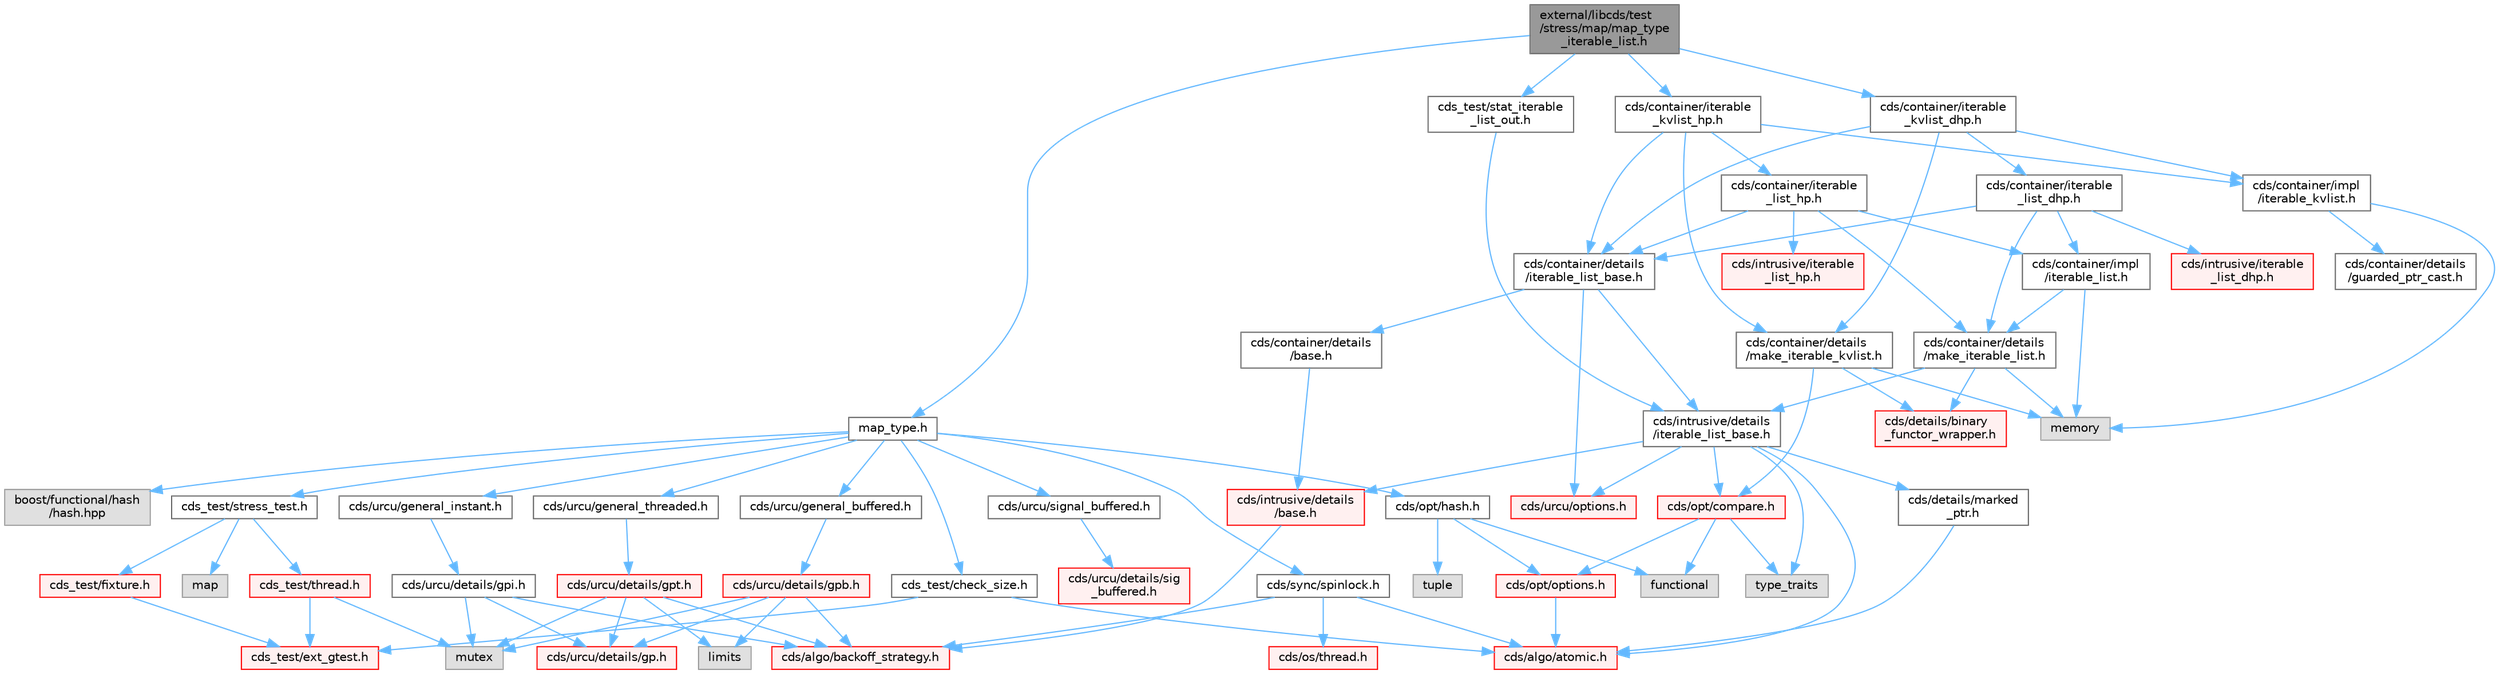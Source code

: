 digraph "external/libcds/test/stress/map/map_type_iterable_list.h"
{
 // LATEX_PDF_SIZE
  bgcolor="transparent";
  edge [fontname=Helvetica,fontsize=10,labelfontname=Helvetica,labelfontsize=10];
  node [fontname=Helvetica,fontsize=10,shape=box,height=0.2,width=0.4];
  Node1 [id="Node000001",label="external/libcds/test\l/stress/map/map_type\l_iterable_list.h",height=0.2,width=0.4,color="gray40", fillcolor="grey60", style="filled", fontcolor="black",tooltip=" "];
  Node1 -> Node2 [id="edge1_Node000001_Node000002",color="steelblue1",style="solid",tooltip=" "];
  Node2 [id="Node000002",label="map_type.h",height=0.2,width=0.4,color="grey40", fillcolor="white", style="filled",URL="$map__type_8h.html",tooltip=" "];
  Node2 -> Node3 [id="edge2_Node000002_Node000003",color="steelblue1",style="solid",tooltip=" "];
  Node3 [id="Node000003",label="cds/urcu/general_instant.h",height=0.2,width=0.4,color="grey40", fillcolor="white", style="filled",URL="$general__instant_8h.html",tooltip=" "];
  Node3 -> Node4 [id="edge3_Node000003_Node000004",color="steelblue1",style="solid",tooltip=" "];
  Node4 [id="Node000004",label="cds/urcu/details/gpi.h",height=0.2,width=0.4,color="grey40", fillcolor="white", style="filled",URL="$gpi_8h.html",tooltip=" "];
  Node4 -> Node5 [id="edge4_Node000004_Node000005",color="steelblue1",style="solid",tooltip=" "];
  Node5 [id="Node000005",label="mutex",height=0.2,width=0.4,color="grey60", fillcolor="#E0E0E0", style="filled",tooltip=" "];
  Node4 -> Node6 [id="edge5_Node000004_Node000006",color="steelblue1",style="solid",tooltip=" "];
  Node6 [id="Node000006",label="cds/urcu/details/gp.h",height=0.2,width=0.4,color="red", fillcolor="#FFF0F0", style="filled",URL="$gp_8h.html",tooltip=" "];
  Node4 -> Node54 [id="edge6_Node000004_Node000054",color="steelblue1",style="solid",tooltip=" "];
  Node54 [id="Node000054",label="cds/algo/backoff_strategy.h",height=0.2,width=0.4,color="red", fillcolor="#FFF0F0", style="filled",URL="$backoff__strategy_8h.html",tooltip=" "];
  Node2 -> Node58 [id="edge7_Node000002_Node000058",color="steelblue1",style="solid",tooltip=" "];
  Node58 [id="Node000058",label="cds/urcu/general_buffered.h",height=0.2,width=0.4,color="grey40", fillcolor="white", style="filled",URL="$general__buffered_8h.html",tooltip=" "];
  Node58 -> Node59 [id="edge8_Node000058_Node000059",color="steelblue1",style="solid",tooltip=" "];
  Node59 [id="Node000059",label="cds/urcu/details/gpb.h",height=0.2,width=0.4,color="red", fillcolor="#FFF0F0", style="filled",URL="$gpb_8h.html",tooltip=" "];
  Node59 -> Node5 [id="edge9_Node000059_Node000005",color="steelblue1",style="solid",tooltip=" "];
  Node59 -> Node60 [id="edge10_Node000059_Node000060",color="steelblue1",style="solid",tooltip=" "];
  Node60 [id="Node000060",label="limits",height=0.2,width=0.4,color="grey60", fillcolor="#E0E0E0", style="filled",tooltip=" "];
  Node59 -> Node6 [id="edge11_Node000059_Node000006",color="steelblue1",style="solid",tooltip=" "];
  Node59 -> Node54 [id="edge12_Node000059_Node000054",color="steelblue1",style="solid",tooltip=" "];
  Node2 -> Node72 [id="edge13_Node000002_Node000072",color="steelblue1",style="solid",tooltip=" "];
  Node72 [id="Node000072",label="cds/urcu/general_threaded.h",height=0.2,width=0.4,color="grey40", fillcolor="white", style="filled",URL="$general__threaded_8h.html",tooltip=" "];
  Node72 -> Node73 [id="edge14_Node000072_Node000073",color="steelblue1",style="solid",tooltip=" "];
  Node73 [id="Node000073",label="cds/urcu/details/gpt.h",height=0.2,width=0.4,color="red", fillcolor="#FFF0F0", style="filled",URL="$gpt_8h.html",tooltip=" "];
  Node73 -> Node5 [id="edge15_Node000073_Node000005",color="steelblue1",style="solid",tooltip=" "];
  Node73 -> Node60 [id="edge16_Node000073_Node000060",color="steelblue1",style="solid",tooltip=" "];
  Node73 -> Node6 [id="edge17_Node000073_Node000006",color="steelblue1",style="solid",tooltip=" "];
  Node73 -> Node54 [id="edge18_Node000073_Node000054",color="steelblue1",style="solid",tooltip=" "];
  Node2 -> Node76 [id="edge19_Node000002_Node000076",color="steelblue1",style="solid",tooltip=" "];
  Node76 [id="Node000076",label="cds/urcu/signal_buffered.h",height=0.2,width=0.4,color="grey40", fillcolor="white", style="filled",URL="$signal__buffered_8h.html",tooltip=" "];
  Node76 -> Node77 [id="edge20_Node000076_Node000077",color="steelblue1",style="solid",tooltip=" "];
  Node77 [id="Node000077",label="cds/urcu/details/sig\l_buffered.h",height=0.2,width=0.4,color="red", fillcolor="#FFF0F0", style="filled",URL="$sig__buffered_8h.html",tooltip=" "];
  Node2 -> Node79 [id="edge21_Node000002_Node000079",color="steelblue1",style="solid",tooltip=" "];
  Node79 [id="Node000079",label="cds/sync/spinlock.h",height=0.2,width=0.4,color="grey40", fillcolor="white", style="filled",URL="$sync_2spinlock_8h.html",tooltip=" "];
  Node79 -> Node9 [id="edge22_Node000079_Node000009",color="steelblue1",style="solid",tooltip=" "];
  Node9 [id="Node000009",label="cds/algo/atomic.h",height=0.2,width=0.4,color="red", fillcolor="#FFF0F0", style="filled",URL="$external_2libcds_2cds_2algo_2atomic_8h.html",tooltip=" "];
  Node79 -> Node43 [id="edge23_Node000079_Node000043",color="steelblue1",style="solid",tooltip=" "];
  Node43 [id="Node000043",label="cds/os/thread.h",height=0.2,width=0.4,color="red", fillcolor="#FFF0F0", style="filled",URL="$cds_2os_2thread_8h.html",tooltip=" "];
  Node79 -> Node54 [id="edge24_Node000079_Node000054",color="steelblue1",style="solid",tooltip=" "];
  Node2 -> Node80 [id="edge25_Node000002_Node000080",color="steelblue1",style="solid",tooltip=" "];
  Node80 [id="Node000080",label="cds/opt/hash.h",height=0.2,width=0.4,color="grey40", fillcolor="white", style="filled",URL="$external_2libcds_2cds_2opt_2hash_8h.html",tooltip=" "];
  Node80 -> Node81 [id="edge26_Node000080_Node000081",color="steelblue1",style="solid",tooltip=" "];
  Node81 [id="Node000081",label="tuple",height=0.2,width=0.4,color="grey60", fillcolor="#E0E0E0", style="filled",tooltip=" "];
  Node80 -> Node82 [id="edge27_Node000080_Node000082",color="steelblue1",style="solid",tooltip=" "];
  Node82 [id="Node000082",label="functional",height=0.2,width=0.4,color="grey60", fillcolor="#E0E0E0", style="filled",tooltip=" "];
  Node80 -> Node66 [id="edge28_Node000080_Node000066",color="steelblue1",style="solid",tooltip=" "];
  Node66 [id="Node000066",label="cds/opt/options.h",height=0.2,width=0.4,color="red", fillcolor="#FFF0F0", style="filled",URL="$opt_2options_8h.html",tooltip=" "];
  Node66 -> Node9 [id="edge29_Node000066_Node000009",color="steelblue1",style="solid",tooltip=" "];
  Node2 -> Node83 [id="edge30_Node000002_Node000083",color="steelblue1",style="solid",tooltip=" "];
  Node83 [id="Node000083",label="boost/functional/hash\l/hash.hpp",height=0.2,width=0.4,color="grey60", fillcolor="#E0E0E0", style="filled",tooltip=" "];
  Node2 -> Node84 [id="edge31_Node000002_Node000084",color="steelblue1",style="solid",tooltip=" "];
  Node84 [id="Node000084",label="cds_test/stress_test.h",height=0.2,width=0.4,color="grey40", fillcolor="white", style="filled",URL="$stress__test_8h.html",tooltip=" "];
  Node84 -> Node85 [id="edge32_Node000084_Node000085",color="steelblue1",style="solid",tooltip=" "];
  Node85 [id="Node000085",label="map",height=0.2,width=0.4,color="grey60", fillcolor="#E0E0E0", style="filled",tooltip=" "];
  Node84 -> Node86 [id="edge33_Node000084_Node000086",color="steelblue1",style="solid",tooltip=" "];
  Node86 [id="Node000086",label="cds_test/fixture.h",height=0.2,width=0.4,color="red", fillcolor="#FFF0F0", style="filled",URL="$fixture_8h.html",tooltip=" "];
  Node86 -> Node87 [id="edge34_Node000086_Node000087",color="steelblue1",style="solid",tooltip=" "];
  Node87 [id="Node000087",label="cds_test/ext_gtest.h",height=0.2,width=0.4,color="red", fillcolor="#FFF0F0", style="filled",URL="$ext__gtest_8h.html",tooltip=" "];
  Node84 -> Node91 [id="edge35_Node000084_Node000091",color="steelblue1",style="solid",tooltip=" "];
  Node91 [id="Node000091",label="cds_test/thread.h",height=0.2,width=0.4,color="red", fillcolor="#FFF0F0", style="filled",URL="$test_2include_2cds__test_2thread_8h.html",tooltip=" "];
  Node91 -> Node87 [id="edge36_Node000091_Node000087",color="steelblue1",style="solid",tooltip=" "];
  Node91 -> Node5 [id="edge37_Node000091_Node000005",color="steelblue1",style="solid",tooltip=" "];
  Node2 -> Node95 [id="edge38_Node000002_Node000095",color="steelblue1",style="solid",tooltip=" "];
  Node95 [id="Node000095",label="cds_test/check_size.h",height=0.2,width=0.4,color="grey40", fillcolor="white", style="filled",URL="$check__size_8h.html",tooltip=" "];
  Node95 -> Node87 [id="edge39_Node000095_Node000087",color="steelblue1",style="solid",tooltip=" "];
  Node95 -> Node9 [id="edge40_Node000095_Node000009",color="steelblue1",style="solid",tooltip=" "];
  Node1 -> Node96 [id="edge41_Node000001_Node000096",color="steelblue1",style="solid",tooltip=" "];
  Node96 [id="Node000096",label="cds/container/iterable\l_kvlist_hp.h",height=0.2,width=0.4,color="grey40", fillcolor="white", style="filled",URL="$iterable__kvlist__hp_8h.html",tooltip=" "];
  Node96 -> Node97 [id="edge42_Node000096_Node000097",color="steelblue1",style="solid",tooltip=" "];
  Node97 [id="Node000097",label="cds/container/details\l/iterable_list_base.h",height=0.2,width=0.4,color="grey40", fillcolor="white", style="filled",URL="$container_2details_2iterable__list__base_8h.html",tooltip=" "];
  Node97 -> Node62 [id="edge43_Node000097_Node000062",color="steelblue1",style="solid",tooltip=" "];
  Node62 [id="Node000062",label="cds/container/details\l/base.h",height=0.2,width=0.4,color="grey40", fillcolor="white", style="filled",URL="$external_2libcds_2cds_2container_2details_2base_8h.html",tooltip=" "];
  Node62 -> Node63 [id="edge44_Node000062_Node000063",color="steelblue1",style="solid",tooltip=" "];
  Node63 [id="Node000063",label="cds/intrusive/details\l/base.h",height=0.2,width=0.4,color="red", fillcolor="#FFF0F0", style="filled",URL="$external_2libcds_2cds_2intrusive_2details_2base_8h.html",tooltip=" "];
  Node63 -> Node54 [id="edge45_Node000063_Node000054",color="steelblue1",style="solid",tooltip=" "];
  Node97 -> Node98 [id="edge46_Node000097_Node000098",color="steelblue1",style="solid",tooltip=" "];
  Node98 [id="Node000098",label="cds/intrusive/details\l/iterable_list_base.h",height=0.2,width=0.4,color="grey40", fillcolor="white", style="filled",URL="$intrusive_2details_2iterable__list__base_8h.html",tooltip=" "];
  Node98 -> Node26 [id="edge47_Node000098_Node000026",color="steelblue1",style="solid",tooltip=" "];
  Node26 [id="Node000026",label="type_traits",height=0.2,width=0.4,color="grey60", fillcolor="#E0E0E0", style="filled",tooltip=" "];
  Node98 -> Node63 [id="edge48_Node000098_Node000063",color="steelblue1",style="solid",tooltip=" "];
  Node98 -> Node99 [id="edge49_Node000098_Node000099",color="steelblue1",style="solid",tooltip=" "];
  Node99 [id="Node000099",label="cds/opt/compare.h",height=0.2,width=0.4,color="red", fillcolor="#FFF0F0", style="filled",URL="$external_2libcds_2cds_2opt_2compare_8h.html",tooltip=" "];
  Node99 -> Node26 [id="edge50_Node000099_Node000026",color="steelblue1",style="solid",tooltip=" "];
  Node99 -> Node82 [id="edge51_Node000099_Node000082",color="steelblue1",style="solid",tooltip=" "];
  Node99 -> Node66 [id="edge52_Node000099_Node000066",color="steelblue1",style="solid",tooltip=" "];
  Node98 -> Node9 [id="edge53_Node000098_Node000009",color="steelblue1",style="solid",tooltip=" "];
  Node98 -> Node46 [id="edge54_Node000098_Node000046",color="steelblue1",style="solid",tooltip=" "];
  Node46 [id="Node000046",label="cds/details/marked\l_ptr.h",height=0.2,width=0.4,color="grey40", fillcolor="white", style="filled",URL="$marked__ptr_8h.html",tooltip=" "];
  Node46 -> Node9 [id="edge55_Node000046_Node000009",color="steelblue1",style="solid",tooltip=" "];
  Node98 -> Node100 [id="edge56_Node000098_Node000100",color="steelblue1",style="solid",tooltip=" "];
  Node100 [id="Node000100",label="cds/urcu/options.h",height=0.2,width=0.4,color="red", fillcolor="#FFF0F0", style="filled",URL="$urcu_2options_8h.html",tooltip=" "];
  Node97 -> Node100 [id="edge57_Node000097_Node000100",color="steelblue1",style="solid",tooltip=" "];
  Node96 -> Node101 [id="edge58_Node000096_Node000101",color="steelblue1",style="solid",tooltip=" "];
  Node101 [id="Node000101",label="cds/container/iterable\l_list_hp.h",height=0.2,width=0.4,color="grey40", fillcolor="white", style="filled",URL="$container_2iterable__list__hp_8h.html",tooltip=" "];
  Node101 -> Node97 [id="edge59_Node000101_Node000097",color="steelblue1",style="solid",tooltip=" "];
  Node101 -> Node102 [id="edge60_Node000101_Node000102",color="steelblue1",style="solid",tooltip=" "];
  Node102 [id="Node000102",label="cds/intrusive/iterable\l_list_hp.h",height=0.2,width=0.4,color="red", fillcolor="#FFF0F0", style="filled",URL="$intrusive_2iterable__list__hp_8h.html",tooltip=" "];
  Node101 -> Node105 [id="edge61_Node000101_Node000105",color="steelblue1",style="solid",tooltip=" "];
  Node105 [id="Node000105",label="cds/container/details\l/make_iterable_list.h",height=0.2,width=0.4,color="grey40", fillcolor="white", style="filled",URL="$make__iterable__list_8h.html",tooltip=" "];
  Node105 -> Node98 [id="edge62_Node000105_Node000098",color="steelblue1",style="solid",tooltip=" "];
  Node105 -> Node106 [id="edge63_Node000105_Node000106",color="steelblue1",style="solid",tooltip=" "];
  Node106 [id="Node000106",label="cds/details/binary\l_functor_wrapper.h",height=0.2,width=0.4,color="red", fillcolor="#FFF0F0", style="filled",URL="$binary__functor__wrapper_8h.html",tooltip=" "];
  Node105 -> Node18 [id="edge64_Node000105_Node000018",color="steelblue1",style="solid",tooltip=" "];
  Node18 [id="Node000018",label="memory",height=0.2,width=0.4,color="grey60", fillcolor="#E0E0E0", style="filled",tooltip=" "];
  Node101 -> Node107 [id="edge65_Node000101_Node000107",color="steelblue1",style="solid",tooltip=" "];
  Node107 [id="Node000107",label="cds/container/impl\l/iterable_list.h",height=0.2,width=0.4,color="grey40", fillcolor="white", style="filled",URL="$container_2impl_2iterable__list_8h.html",tooltip=" "];
  Node107 -> Node105 [id="edge66_Node000107_Node000105",color="steelblue1",style="solid",tooltip=" "];
  Node107 -> Node18 [id="edge67_Node000107_Node000018",color="steelblue1",style="solid",tooltip=" "];
  Node96 -> Node108 [id="edge68_Node000096_Node000108",color="steelblue1",style="solid",tooltip=" "];
  Node108 [id="Node000108",label="cds/container/details\l/make_iterable_kvlist.h",height=0.2,width=0.4,color="grey40", fillcolor="white", style="filled",URL="$make__iterable__kvlist_8h.html",tooltip=" "];
  Node108 -> Node106 [id="edge69_Node000108_Node000106",color="steelblue1",style="solid",tooltip=" "];
  Node108 -> Node99 [id="edge70_Node000108_Node000099",color="steelblue1",style="solid",tooltip=" "];
  Node108 -> Node18 [id="edge71_Node000108_Node000018",color="steelblue1",style="solid",tooltip=" "];
  Node96 -> Node109 [id="edge72_Node000096_Node000109",color="steelblue1",style="solid",tooltip=" "];
  Node109 [id="Node000109",label="cds/container/impl\l/iterable_kvlist.h",height=0.2,width=0.4,color="grey40", fillcolor="white", style="filled",URL="$iterable__kvlist_8h.html",tooltip=" "];
  Node109 -> Node18 [id="edge73_Node000109_Node000018",color="steelblue1",style="solid",tooltip=" "];
  Node109 -> Node110 [id="edge74_Node000109_Node000110",color="steelblue1",style="solid",tooltip=" "];
  Node110 [id="Node000110",label="cds/container/details\l/guarded_ptr_cast.h",height=0.2,width=0.4,color="grey40", fillcolor="white", style="filled",URL="$guarded__ptr__cast_8h.html",tooltip=" "];
  Node1 -> Node111 [id="edge75_Node000001_Node000111",color="steelblue1",style="solid",tooltip=" "];
  Node111 [id="Node000111",label="cds/container/iterable\l_kvlist_dhp.h",height=0.2,width=0.4,color="grey40", fillcolor="white", style="filled",URL="$iterable__kvlist__dhp_8h.html",tooltip=" "];
  Node111 -> Node97 [id="edge76_Node000111_Node000097",color="steelblue1",style="solid",tooltip=" "];
  Node111 -> Node112 [id="edge77_Node000111_Node000112",color="steelblue1",style="solid",tooltip=" "];
  Node112 [id="Node000112",label="cds/container/iterable\l_list_dhp.h",height=0.2,width=0.4,color="grey40", fillcolor="white", style="filled",URL="$container_2iterable__list__dhp_8h.html",tooltip=" "];
  Node112 -> Node97 [id="edge78_Node000112_Node000097",color="steelblue1",style="solid",tooltip=" "];
  Node112 -> Node113 [id="edge79_Node000112_Node000113",color="steelblue1",style="solid",tooltip=" "];
  Node113 [id="Node000113",label="cds/intrusive/iterable\l_list_dhp.h",height=0.2,width=0.4,color="red", fillcolor="#FFF0F0", style="filled",URL="$intrusive_2iterable__list__dhp_8h.html",tooltip=" "];
  Node112 -> Node105 [id="edge80_Node000112_Node000105",color="steelblue1",style="solid",tooltip=" "];
  Node112 -> Node107 [id="edge81_Node000112_Node000107",color="steelblue1",style="solid",tooltip=" "];
  Node111 -> Node108 [id="edge82_Node000111_Node000108",color="steelblue1",style="solid",tooltip=" "];
  Node111 -> Node109 [id="edge83_Node000111_Node000109",color="steelblue1",style="solid",tooltip=" "];
  Node1 -> Node117 [id="edge84_Node000001_Node000117",color="steelblue1",style="solid",tooltip=" "];
  Node117 [id="Node000117",label="cds_test/stat_iterable\l_list_out.h",height=0.2,width=0.4,color="grey40", fillcolor="white", style="filled",URL="$stat__iterable__list__out_8h.html",tooltip=" "];
  Node117 -> Node98 [id="edge85_Node000117_Node000098",color="steelblue1",style="solid",tooltip=" "];
}
